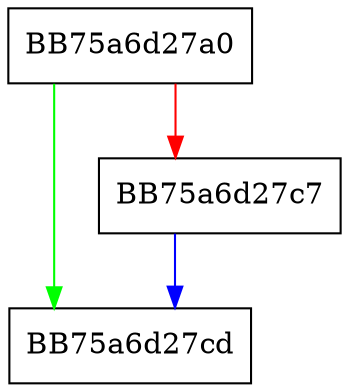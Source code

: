 digraph _Do_call {
  node [shape="box"];
  graph [splines=ortho];
  BB75a6d27a0 -> BB75a6d27cd [color="green"];
  BB75a6d27a0 -> BB75a6d27c7 [color="red"];
  BB75a6d27c7 -> BB75a6d27cd [color="blue"];
}